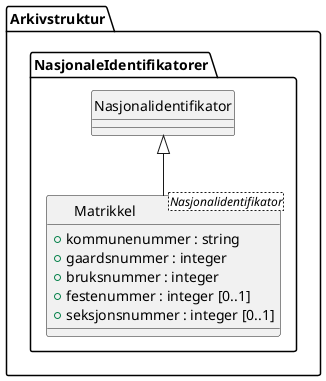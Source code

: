 @startuml
skinparam nodesep 100
hide circle
class Arkivstruktur.NasjonaleIdentifikatorer.Matrikkel <Nasjonalidentifikator> {
  +kommunenummer : string
  +gaardsnummer : integer
  +bruksnummer : integer
  +festenummer : integer [0..1]
  +seksjonsnummer : integer [0..1]
}
class Arkivstruktur.NasjonaleIdentifikatorer.Nasjonalidentifikator {
}
Arkivstruktur.NasjonaleIdentifikatorer.Nasjonalidentifikator <|-- Arkivstruktur.NasjonaleIdentifikatorer.Matrikkel
@enduml
